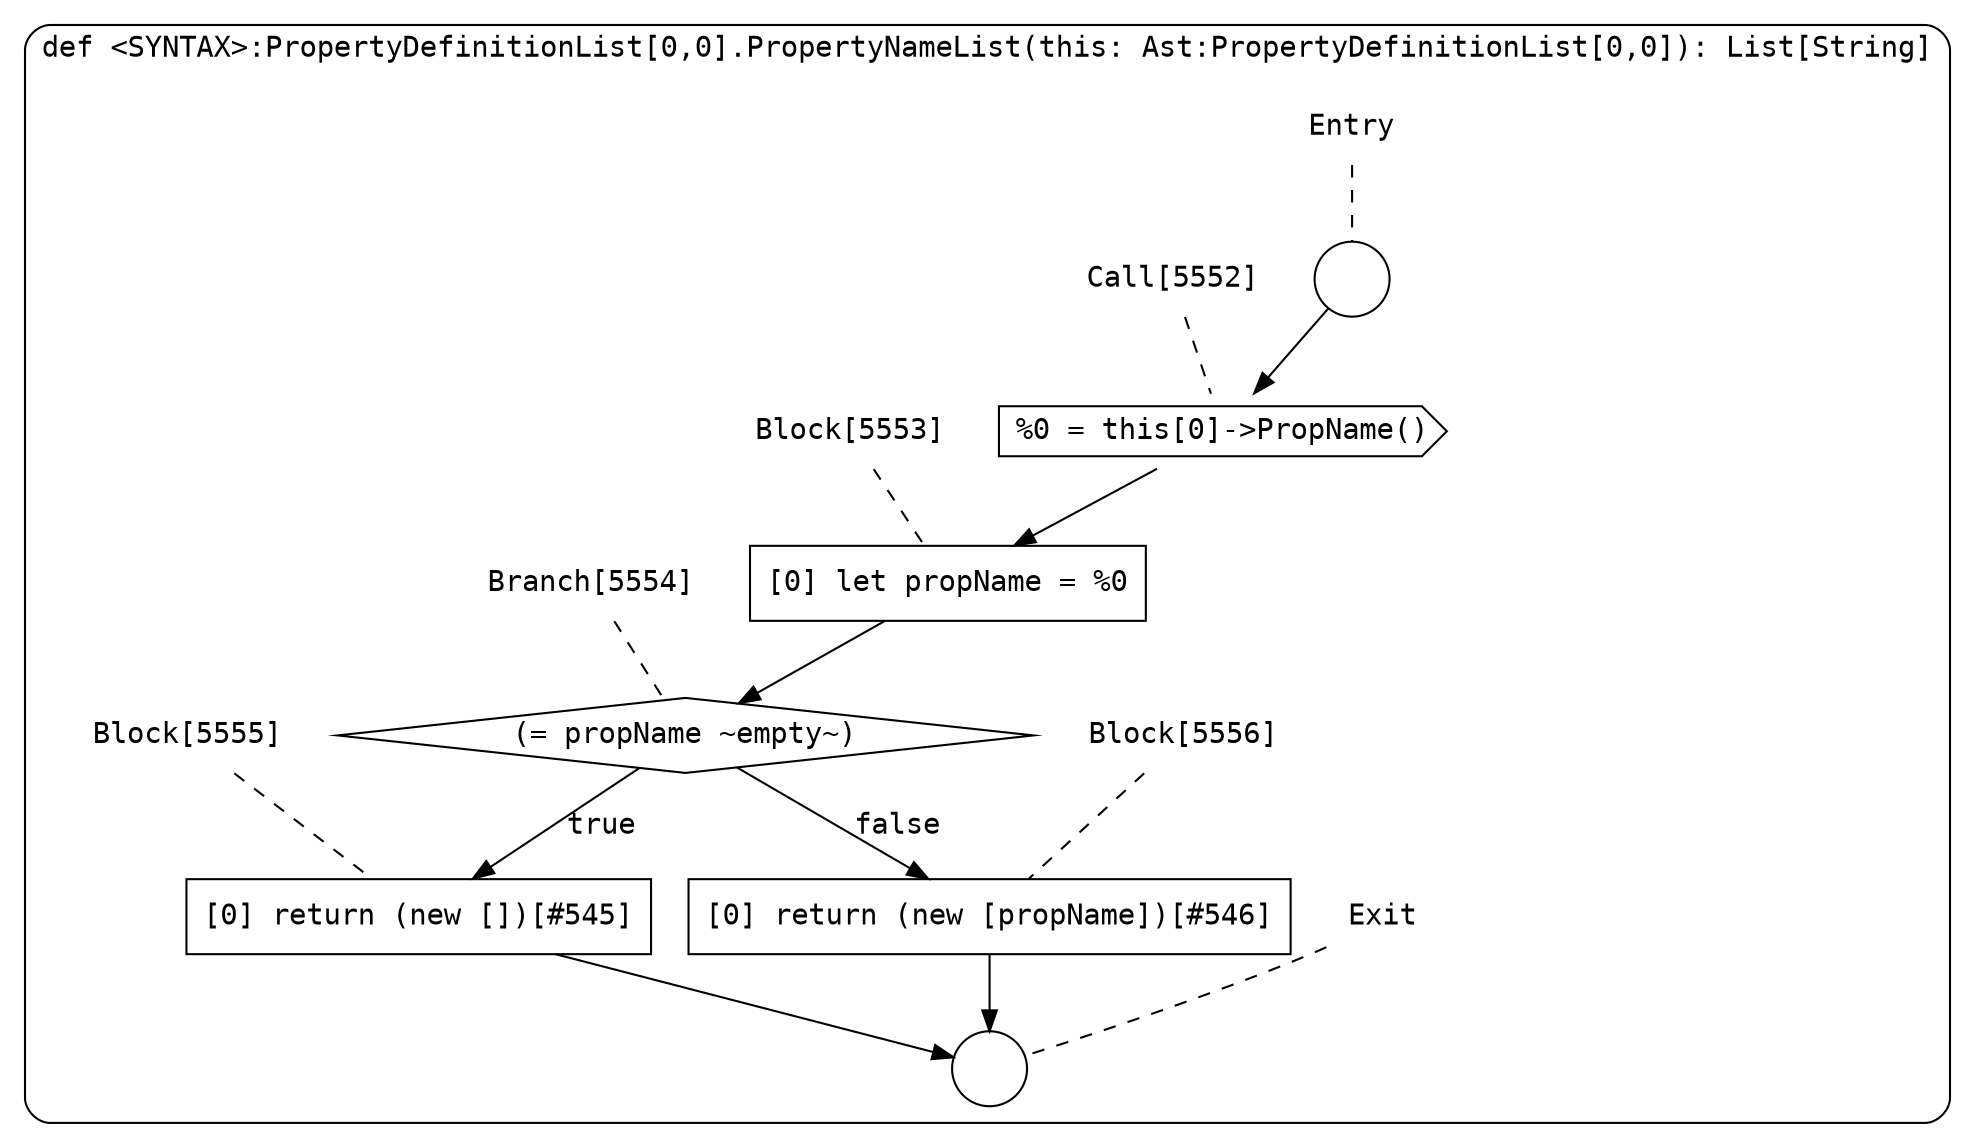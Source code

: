 digraph {
  graph [fontname = "Consolas"]
  node [fontname = "Consolas"]
  edge [fontname = "Consolas"]
  subgraph cluster1223 {
    label = "def <SYNTAX>:PropertyDefinitionList[0,0].PropertyNameList(this: Ast:PropertyDefinitionList[0,0]): List[String]"
    style = rounded
    cluster1223_entry_name [shape=none, label=<<font color="black">Entry</font>>]
    cluster1223_entry_name -> cluster1223_entry [arrowhead=none, color="black", style=dashed]
    cluster1223_entry [shape=circle label=" " color="black" fillcolor="white" style=filled]
    cluster1223_entry -> node5552 [color="black"]
    cluster1223_exit_name [shape=none, label=<<font color="black">Exit</font>>]
    cluster1223_exit_name -> cluster1223_exit [arrowhead=none, color="black", style=dashed]
    cluster1223_exit [shape=circle label=" " color="black" fillcolor="white" style=filled]
    node5552_name [shape=none, label=<<font color="black">Call[5552]</font>>]
    node5552_name -> node5552 [arrowhead=none, color="black", style=dashed]
    node5552 [shape=cds, label=<<font color="black">%0 = this[0]-&gt;PropName()</font>> color="black" fillcolor="white", style=filled]
    node5552 -> node5553 [color="black"]
    node5553_name [shape=none, label=<<font color="black">Block[5553]</font>>]
    node5553_name -> node5553 [arrowhead=none, color="black", style=dashed]
    node5553 [shape=box, label=<<font color="black">[0] let propName = %0<BR ALIGN="LEFT"/></font>> color="black" fillcolor="white", style=filled]
    node5553 -> node5554 [color="black"]
    node5554_name [shape=none, label=<<font color="black">Branch[5554]</font>>]
    node5554_name -> node5554 [arrowhead=none, color="black", style=dashed]
    node5554 [shape=diamond, label=<<font color="black">(= propName ~empty~)</font>> color="black" fillcolor="white", style=filled]
    node5554 -> node5555 [label=<<font color="black">true</font>> color="black"]
    node5554 -> node5556 [label=<<font color="black">false</font>> color="black"]
    node5555_name [shape=none, label=<<font color="black">Block[5555]</font>>]
    node5555_name -> node5555 [arrowhead=none, color="black", style=dashed]
    node5555 [shape=box, label=<<font color="black">[0] return (new [])[#545]<BR ALIGN="LEFT"/></font>> color="black" fillcolor="white", style=filled]
    node5555 -> cluster1223_exit [color="black"]
    node5556_name [shape=none, label=<<font color="black">Block[5556]</font>>]
    node5556_name -> node5556 [arrowhead=none, color="black", style=dashed]
    node5556 [shape=box, label=<<font color="black">[0] return (new [propName])[#546]<BR ALIGN="LEFT"/></font>> color="black" fillcolor="white", style=filled]
    node5556 -> cluster1223_exit [color="black"]
  }
}